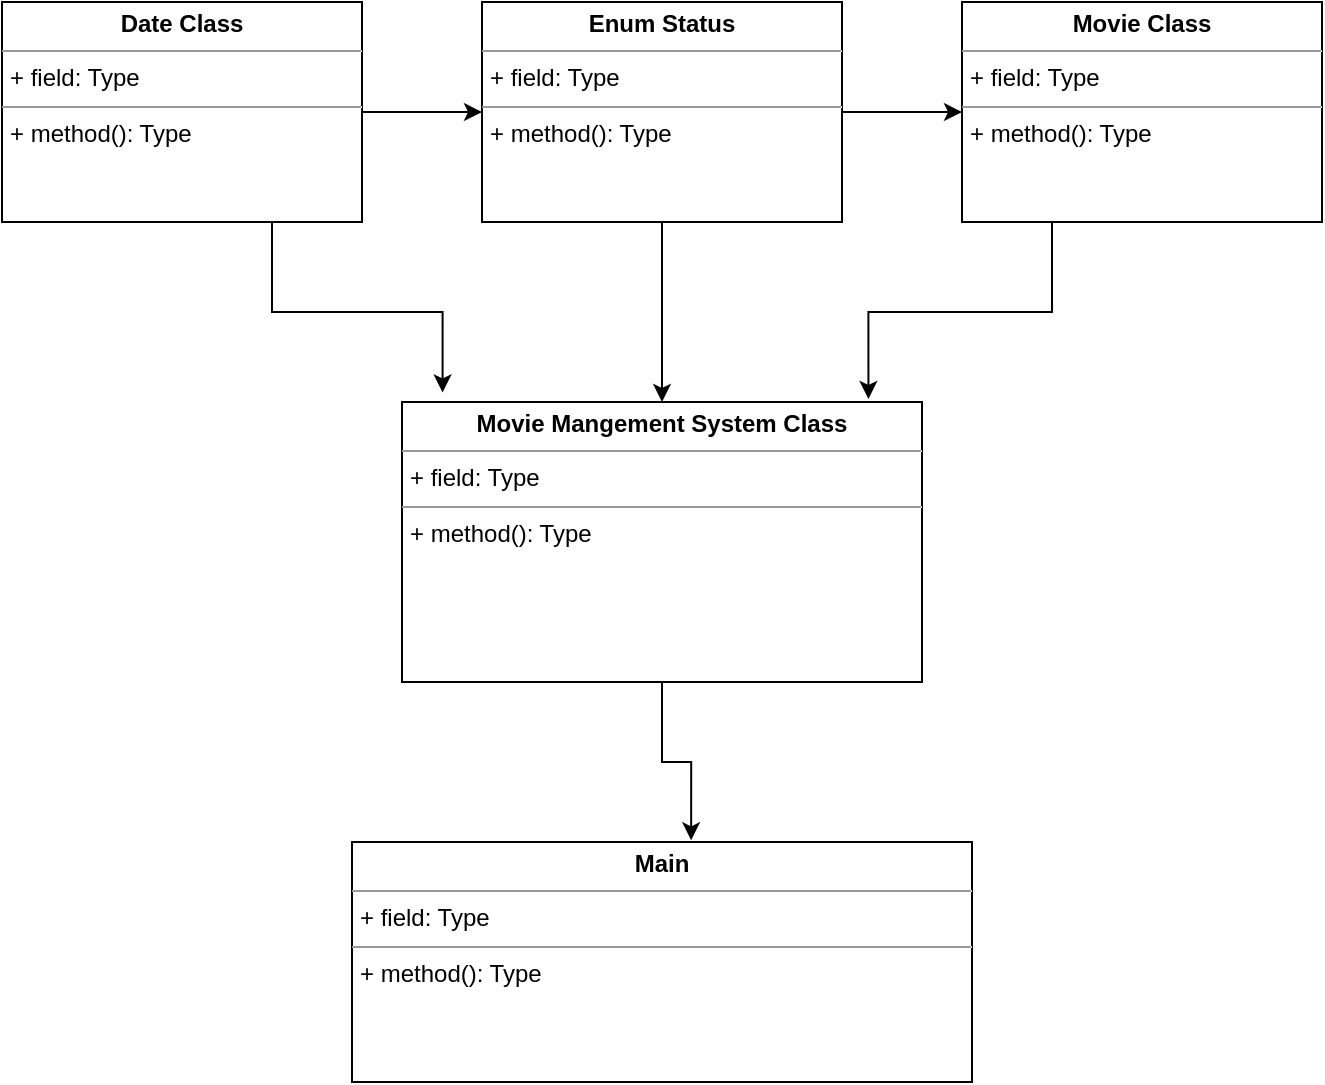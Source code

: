 <mxfile version="23.1.5" type="device">
  <diagram name="Page-1" id="1r0GYtF-rBGh49zQLhtn">
    <mxGraphModel dx="1562" dy="917" grid="1" gridSize="10" guides="1" tooltips="1" connect="1" arrows="1" fold="1" page="1" pageScale="1" pageWidth="850" pageHeight="1100" math="0" shadow="0">
      <root>
        <mxCell id="0" />
        <mxCell id="1" parent="0" />
        <mxCell id="Kk1WDMQA1Z-XeTUwKrqD-12" style="edgeStyle=orthogonalEdgeStyle;rounded=0;orthogonalLoop=1;jettySize=auto;html=1;exitX=1;exitY=0.5;exitDx=0;exitDy=0;entryX=0;entryY=0.5;entryDx=0;entryDy=0;" edge="1" parent="1" source="Kk1WDMQA1Z-XeTUwKrqD-1" target="Kk1WDMQA1Z-XeTUwKrqD-2">
          <mxGeometry relative="1" as="geometry" />
        </mxCell>
        <mxCell id="Kk1WDMQA1Z-XeTUwKrqD-1" value="&lt;p style=&quot;margin:0px;margin-top:4px;text-align:center;&quot;&gt;&lt;b&gt;Date Class&lt;/b&gt;&lt;/p&gt;&lt;hr size=&quot;1&quot;&gt;&lt;p style=&quot;margin:0px;margin-left:4px;&quot;&gt;+ field: Type&lt;/p&gt;&lt;hr size=&quot;1&quot;&gt;&lt;p style=&quot;margin:0px;margin-left:4px;&quot;&gt;+ method(): Type&lt;/p&gt;" style="verticalAlign=top;align=left;overflow=fill;html=1;whiteSpace=wrap;" vertex="1" parent="1">
          <mxGeometry x="80" y="80" width="180" height="110" as="geometry" />
        </mxCell>
        <mxCell id="Kk1WDMQA1Z-XeTUwKrqD-13" style="edgeStyle=orthogonalEdgeStyle;rounded=0;orthogonalLoop=1;jettySize=auto;html=1;" edge="1" parent="1" source="Kk1WDMQA1Z-XeTUwKrqD-2" target="Kk1WDMQA1Z-XeTUwKrqD-3">
          <mxGeometry relative="1" as="geometry" />
        </mxCell>
        <mxCell id="Kk1WDMQA1Z-XeTUwKrqD-14" style="edgeStyle=orthogonalEdgeStyle;rounded=0;orthogonalLoop=1;jettySize=auto;html=1;entryX=0.5;entryY=0;entryDx=0;entryDy=0;" edge="1" parent="1" source="Kk1WDMQA1Z-XeTUwKrqD-2" target="Kk1WDMQA1Z-XeTUwKrqD-4">
          <mxGeometry relative="1" as="geometry" />
        </mxCell>
        <mxCell id="Kk1WDMQA1Z-XeTUwKrqD-2" value="&lt;p style=&quot;margin:0px;margin-top:4px;text-align:center;&quot;&gt;&lt;b&gt;Enum Status&lt;/b&gt;&lt;/p&gt;&lt;hr size=&quot;1&quot;&gt;&lt;p style=&quot;margin:0px;margin-left:4px;&quot;&gt;+ field: Type&lt;/p&gt;&lt;hr size=&quot;1&quot;&gt;&lt;p style=&quot;margin:0px;margin-left:4px;&quot;&gt;+ method(): Type&lt;/p&gt;" style="verticalAlign=top;align=left;overflow=fill;html=1;whiteSpace=wrap;" vertex="1" parent="1">
          <mxGeometry x="320" y="80" width="180" height="110" as="geometry" />
        </mxCell>
        <mxCell id="Kk1WDMQA1Z-XeTUwKrqD-3" value="&lt;p style=&quot;margin:0px;margin-top:4px;text-align:center;&quot;&gt;&lt;b&gt;Movie Class&lt;/b&gt;&lt;/p&gt;&lt;hr size=&quot;1&quot;&gt;&lt;p style=&quot;margin:0px;margin-left:4px;&quot;&gt;+ field: Type&lt;/p&gt;&lt;hr size=&quot;1&quot;&gt;&lt;p style=&quot;margin:0px;margin-left:4px;&quot;&gt;+ method(): Type&lt;/p&gt;" style="verticalAlign=top;align=left;overflow=fill;html=1;whiteSpace=wrap;" vertex="1" parent="1">
          <mxGeometry x="560" y="80" width="180" height="110" as="geometry" />
        </mxCell>
        <mxCell id="Kk1WDMQA1Z-XeTUwKrqD-4" value="&lt;p style=&quot;margin:0px;margin-top:4px;text-align:center;&quot;&gt;&lt;b&gt;Movie Mangement System Class&lt;/b&gt;&lt;/p&gt;&lt;hr size=&quot;1&quot;&gt;&lt;p style=&quot;margin:0px;margin-left:4px;&quot;&gt;+ field: Type&lt;/p&gt;&lt;hr size=&quot;1&quot;&gt;&lt;p style=&quot;margin:0px;margin-left:4px;&quot;&gt;+ method(): Type&lt;/p&gt;" style="verticalAlign=top;align=left;overflow=fill;html=1;whiteSpace=wrap;" vertex="1" parent="1">
          <mxGeometry x="280" y="280" width="260" height="140" as="geometry" />
        </mxCell>
        <mxCell id="Kk1WDMQA1Z-XeTUwKrqD-5" value="&lt;p style=&quot;margin:0px;margin-top:4px;text-align:center;&quot;&gt;&lt;b&gt;Main&lt;/b&gt;&lt;/p&gt;&lt;hr size=&quot;1&quot;&gt;&lt;p style=&quot;margin:0px;margin-left:4px;&quot;&gt;+ field: Type&lt;/p&gt;&lt;hr size=&quot;1&quot;&gt;&lt;p style=&quot;margin:0px;margin-left:4px;&quot;&gt;+ method(): Type&lt;/p&gt;" style="verticalAlign=top;align=left;overflow=fill;html=1;whiteSpace=wrap;" vertex="1" parent="1">
          <mxGeometry x="255" y="500" width="310" height="120" as="geometry" />
        </mxCell>
        <mxCell id="Kk1WDMQA1Z-XeTUwKrqD-17" style="edgeStyle=orthogonalEdgeStyle;rounded=0;orthogonalLoop=1;jettySize=auto;html=1;exitX=0.75;exitY=1;exitDx=0;exitDy=0;entryX=0.078;entryY=-0.034;entryDx=0;entryDy=0;entryPerimeter=0;" edge="1" parent="1" source="Kk1WDMQA1Z-XeTUwKrqD-1" target="Kk1WDMQA1Z-XeTUwKrqD-4">
          <mxGeometry relative="1" as="geometry" />
        </mxCell>
        <mxCell id="Kk1WDMQA1Z-XeTUwKrqD-18" style="edgeStyle=orthogonalEdgeStyle;rounded=0;orthogonalLoop=1;jettySize=auto;html=1;exitX=0.25;exitY=1;exitDx=0;exitDy=0;entryX=0.897;entryY=-0.011;entryDx=0;entryDy=0;entryPerimeter=0;" edge="1" parent="1" source="Kk1WDMQA1Z-XeTUwKrqD-3" target="Kk1WDMQA1Z-XeTUwKrqD-4">
          <mxGeometry relative="1" as="geometry" />
        </mxCell>
        <mxCell id="Kk1WDMQA1Z-XeTUwKrqD-19" style="edgeStyle=orthogonalEdgeStyle;rounded=0;orthogonalLoop=1;jettySize=auto;html=1;exitX=0.5;exitY=1;exitDx=0;exitDy=0;entryX=0.547;entryY=-0.007;entryDx=0;entryDy=0;entryPerimeter=0;" edge="1" parent="1" source="Kk1WDMQA1Z-XeTUwKrqD-4" target="Kk1WDMQA1Z-XeTUwKrqD-5">
          <mxGeometry relative="1" as="geometry" />
        </mxCell>
      </root>
    </mxGraphModel>
  </diagram>
</mxfile>
